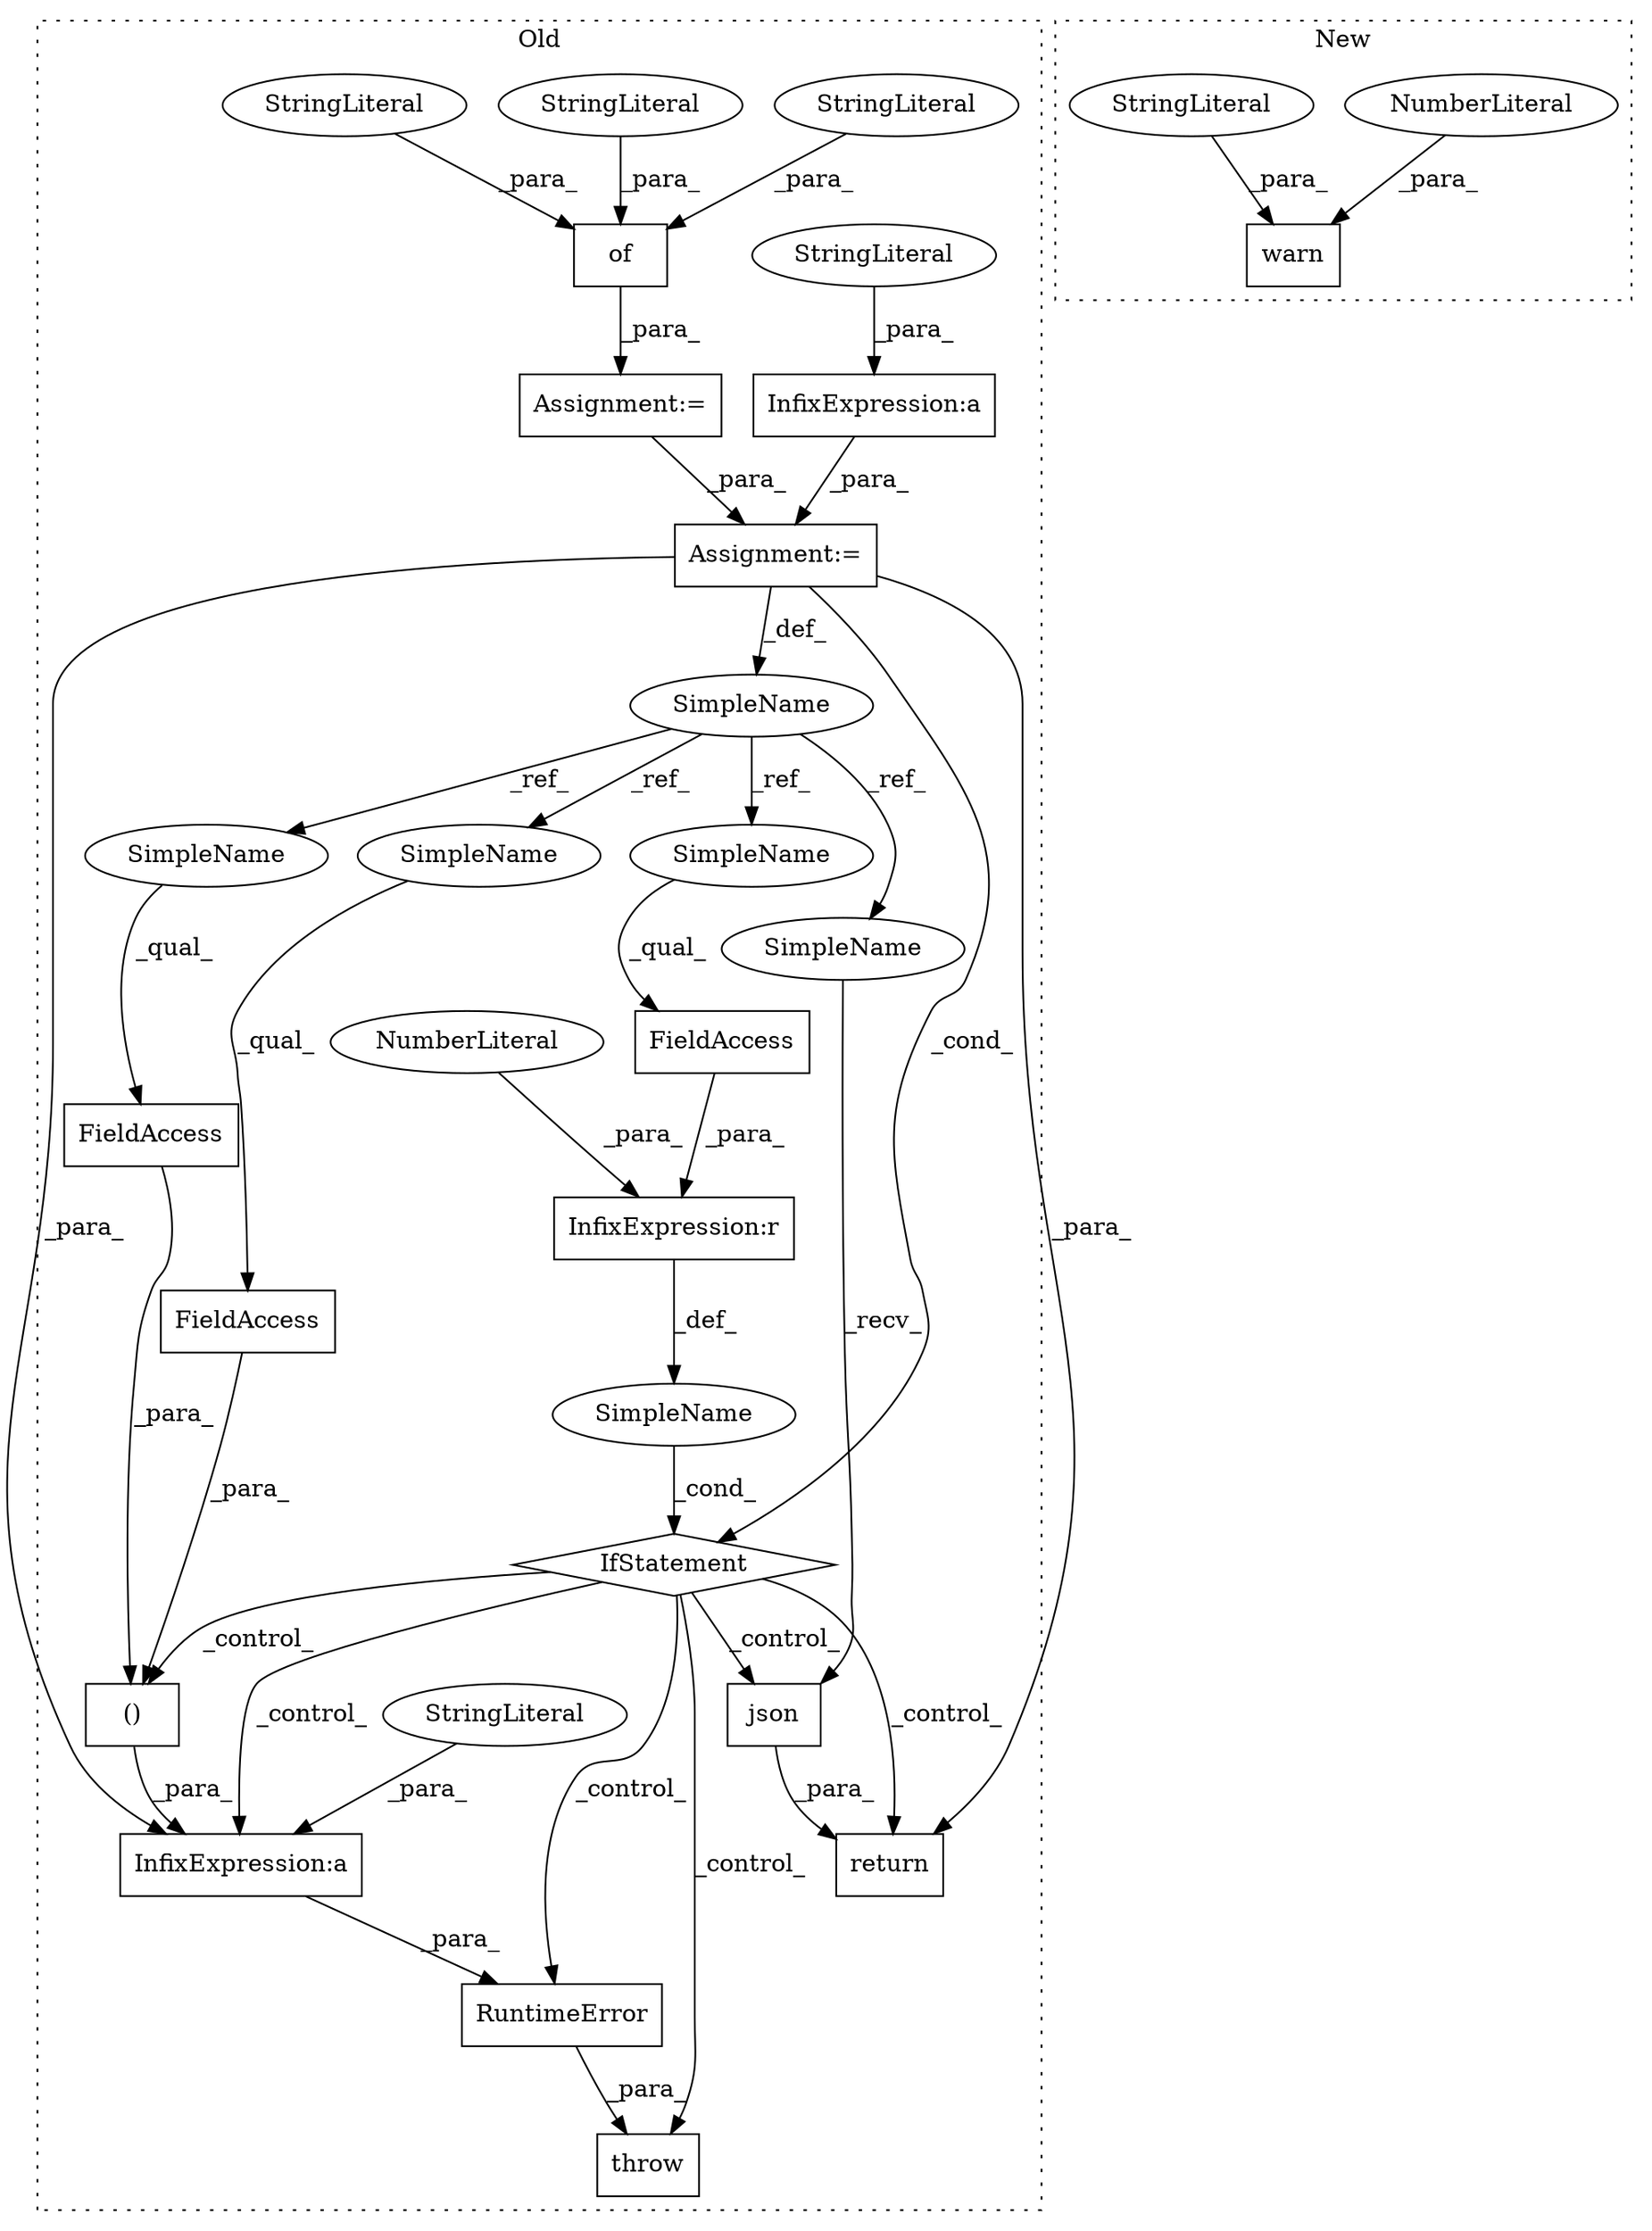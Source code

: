 digraph G {
subgraph cluster0 {
1 [label="json" a="32" s="1464" l="6" shape="box"];
3 [label="SimpleName" a="42" s="" l="" shape="ellipse"];
4 [label="return" a="41" s="1455" l="7" shape="box"];
5 [label="()" a="106" s="1409" l="32" shape="box"];
6 [label="InfixExpression:a" a="27" s="1300" l="3" shape="box"];
7 [label="InfixExpression:a" a="27" s="1399" l="10" shape="box"];
9 [label="RuntimeError" a="32" s="1378,1441" l="13,2" shape="box"];
10 [label="InfixExpression:r" a="27" s="1355" l="4" shape="box"];
11 [label="NumberLiteral" a="34" s="1359" l="3" shape="ellipse"];
12 [label="SimpleName" a="42" s="1258" l="1" shape="ellipse"];
13 [label="FieldAccess" a="22" s="1435" l="6" shape="box"];
14 [label="throw" a="53" s="1372" l="6" shape="box"];
15 [label="FieldAccess" a="22" s="1342" l="13" shape="box"];
16 [label="FieldAccess" a="22" s="1409" l="13" shape="box"];
17 [label="IfStatement" a="25" s="1338,1362" l="4,2" shape="diamond"];
18 [label="Assignment:=" a="7" s="1259" l="1" shape="box"];
19 [label="StringLiteral" a="45" s="1278" l="22" shape="ellipse"];
20 [label="StringLiteral" a="45" s="1391" l="8" shape="ellipse"];
22 [label="of" a="32" s="1181,1251" l="3,1" shape="box"];
23 [label="StringLiteral" a="45" s="1208" l="10" shape="ellipse"];
24 [label="StringLiteral" a="45" s="1184" l="12" shape="ellipse"];
25 [label="Assignment:=" a="7" s="1176" l="1" shape="box"];
26 [label="StringLiteral" a="45" s="1238" l="7" shape="ellipse"];
27 [label="SimpleName" a="42" s="1462" l="1" shape="ellipse"];
28 [label="SimpleName" a="42" s="1342" l="1" shape="ellipse"];
29 [label="SimpleName" a="42" s="1435" l="1" shape="ellipse"];
30 [label="SimpleName" a="42" s="1409" l="1" shape="ellipse"];
label = "Old";
style="dotted";
}
subgraph cluster1 {
2 [label="warn" a="32" s="2381,2450" l="5,1" shape="box"];
8 [label="NumberLiteral" a="34" s="2449" l="1" shape="ellipse"];
21 [label="StringLiteral" a="45" s="2386" l="43" shape="ellipse"];
label = "New";
style="dotted";
}
1 -> 4 [label="_para_"];
3 -> 17 [label="_cond_"];
5 -> 7 [label="_para_"];
6 -> 18 [label="_para_"];
7 -> 9 [label="_para_"];
8 -> 2 [label="_para_"];
9 -> 14 [label="_para_"];
10 -> 3 [label="_def_"];
11 -> 10 [label="_para_"];
12 -> 30 [label="_ref_"];
12 -> 29 [label="_ref_"];
12 -> 28 [label="_ref_"];
12 -> 27 [label="_ref_"];
13 -> 5 [label="_para_"];
15 -> 10 [label="_para_"];
16 -> 5 [label="_para_"];
17 -> 9 [label="_control_"];
17 -> 14 [label="_control_"];
17 -> 1 [label="_control_"];
17 -> 5 [label="_control_"];
17 -> 7 [label="_control_"];
17 -> 4 [label="_control_"];
18 -> 7 [label="_para_"];
18 -> 12 [label="_def_"];
18 -> 17 [label="_cond_"];
18 -> 4 [label="_para_"];
19 -> 6 [label="_para_"];
20 -> 7 [label="_para_"];
21 -> 2 [label="_para_"];
22 -> 25 [label="_para_"];
23 -> 22 [label="_para_"];
24 -> 22 [label="_para_"];
25 -> 18 [label="_para_"];
26 -> 22 [label="_para_"];
27 -> 1 [label="_recv_"];
28 -> 15 [label="_qual_"];
29 -> 13 [label="_qual_"];
30 -> 16 [label="_qual_"];
}